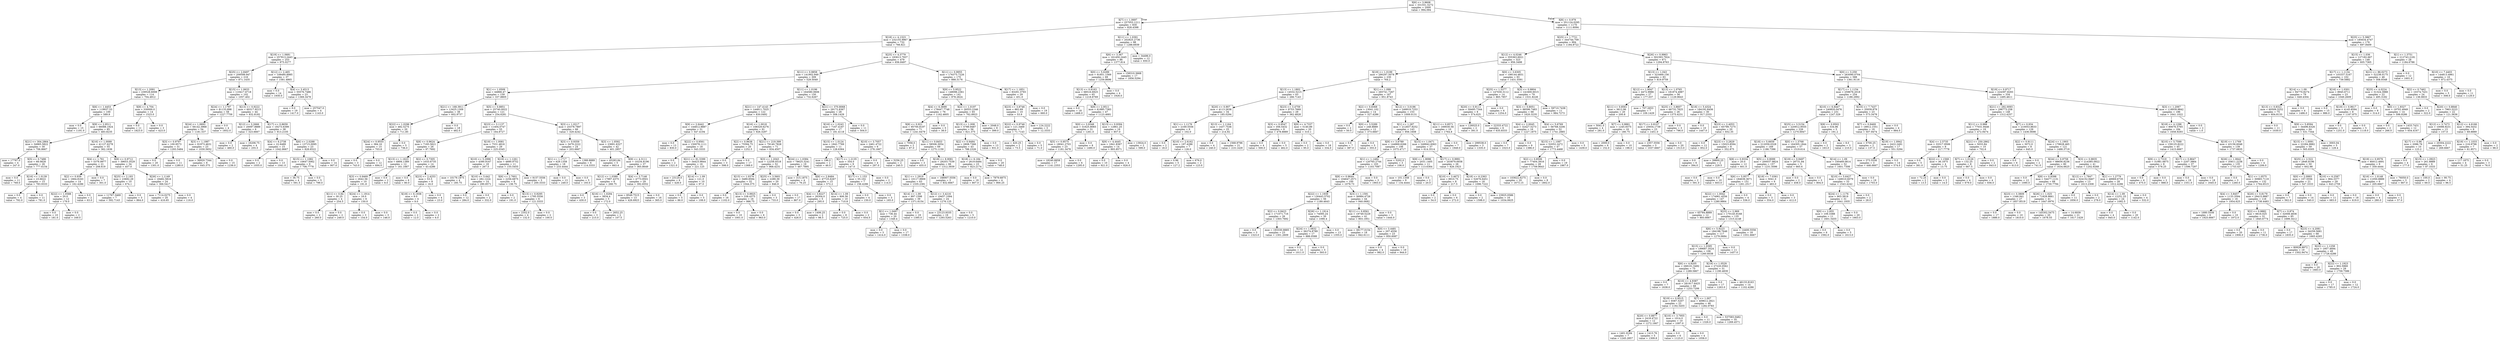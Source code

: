 digraph Tree {
node [shape=box] ;
0 [label="X[6] <= 3.9608\nmse = 331551.5272\nsamples = 2000\nvalue = 994.094"] ;
1 [label="X[7] <= 1.0697\nmse = 257053.1211\nsamples = 830\nvalue = 828.4398"] ;
0 -> 1 [labeldistance=2.5, labelangle=45, headlabel="True"] ;
2 [label="X[18] <= 4.1323\nmse = 232155.9967\nsamples = 732\nvalue = 766.821"] ;
1 -> 2 ;
3 [label="X[19] <= 1.0681\nmse = 257813.2443\nsamples = 253\nvalue = 975.0277"] ;
2 -> 3 ;
4 [label="X[25] <= 2.8497\nmse = 209599.947\nsamples = 216\nvalue = 871.1435"] ;
3 -> 4 ;
5 [label="X[13] <= 1.2091\nmse = 239528.6008\nsamples = 114\nvalue = 704.4912"] ;
4 -> 5 ;
6 [label="X[6] <= 1.4453\nmse = 119937.53\nsamples = 100\nvalue = 589.9"] ;
5 -> 6 ;
7 [label="mse = 0.0\nsamples = 15\nvalue = 1191.0"] ;
6 -> 7 ;
8 [label="X[9] <= 2.9511\nmse = 66088.1924\nsamples = 85\nvalue = 483.8235"] ;
6 -> 8 ;
9 [label="X[21] <= 304.2864\nmse = 34965.5822\nsamples = 30\nvalue = 706.8667"] ;
8 -> 9 ;
10 [label="mse = 17787.0\nsamples = 4\nvalue = 247.0"] ;
9 -> 10 ;
11 [label="X[5] <= 0.7486\nmse = 68.0828\nsamples = 26\nvalue = 777.6154"] ;
9 -> 11 ;
12 [label="mse = 0.0\nsamples = 11\nvalue = 769.0"] ;
11 -> 12 ;
13 [label="X[16] <= 1.0139\nmse = 23.6622\nsamples = 15\nvalue = 783.9333"] ;
11 -> 13 ;
14 [label="mse = 0.0\nsamples = 4\nvalue = 792.0"] ;
13 -> 14 ;
15 [label="mse = 0.0\nsamples = 11\nvalue = 781.0"] ;
13 -> 15 ;
16 [label="X[16] <= 1.0099\nmse = 41127.6278\nsamples = 55\nvalue = 362.1636"] ;
8 -> 16 ;
17 [label="X[4] <= 1.761\nmse = 5376.9977\nsamples = 21\nvalue = 208.619"] ;
16 -> 17 ;
18 [label="X[2] <= 0.939\nmse = 1664.8163\nsamples = 14\nvalue = 162.4286"] ;
17 -> 18 ;
19 [label="X[22] <= 1.0588\nmse = 20.0\nsamples = 12\nvalue = 179.0"] ;
18 -> 19 ;
20 [label="mse = 0.0\nsamples = 10\nvalue = 181.0"] ;
19 -> 20 ;
21 [label="mse = 0.0\nsamples = 2\nvalue = 169.0"] ;
19 -> 21 ;
22 [label="mse = 0.0\nsamples = 2\nvalue = 63.0"] ;
18 -> 22 ;
23 [label="mse = 0.0\nsamples = 7\nvalue = 301.0"] ;
17 -> 23 ;
24 [label="X[8] <= 0.9712\nmse = 39653.3529\nsamples = 34\nvalue = 457.0"] ;
16 -> 24 ;
25 [label="X[25] <= 2.193\nmse = 23692.29\nsamples = 10\nvalue = 674.1"] ;
24 -> 25 ;
26 [label="mse = 11767.3469\nsamples = 7\nvalue = 592.7143"] ;
25 -> 26 ;
27 [label="mse = 0.0\nsamples = 3\nvalue = 864.0"] ;
25 -> 27 ;
28 [label="X[26] <= 1.1149\nmse = 18482.5816\nsamples = 24\nvalue = 366.5417"] ;
24 -> 28 ;
29 [label="mse = 7114.0275\nsamples = 20\nvalue = 416.65"] ;
28 -> 29 ;
30 [label="mse = 0.0\nsamples = 4\nvalue = 116.0"] ;
28 -> 30 ;
31 [label="X[9] <= 4.704\nmse = 330000.0\nsamples = 14\nvalue = 1523.0"] ;
5 -> 31 ;
32 [label="mse = 0.0\nsamples = 11\nvalue = 1823.0"] ;
31 -> 32 ;
33 [label="mse = 0.0\nsamples = 3\nvalue = 423.0"] ;
31 -> 33 ;
34 [label="X[15] <= 1.0633\nmse = 110417.6718\nsamples = 102\nvalue = 1057.402"] ;
4 -> 34 ;
35 [label="X[24] <= 1.1797\nmse = 81133.898\nsamples = 58\nvalue = 1227.7759"] ;
34 -> 35 ;
36 [label="X[24] <= 1.0693\nmse = 56142.3968\nsamples = 54\nvalue = 1181.537"] ;
35 -> 36 ;
37 [label="X[3] <= 0.9797\nmse = 100.9573\nsamples = 31\nvalue = 1293.5484"] ;
36 -> 37 ;
38 [label="mse = 0.0\nsamples = 20\nvalue = 1301.0"] ;
37 -> 38 ;
39 [label="mse = 0.0\nsamples = 11\nvalue = 1280.0"] ;
37 -> 39 ;
40 [label="X[3] <= 1.1987\nmse = 91973.4631\nsamples = 23\nvalue = 1030.5652"] ;
36 -> 40 ;
41 [label="mse = 36920.7344\nsamples = 8\nvalue = 645.375"] ;
40 -> 41 ;
42 [label="mse = 0.0\nsamples = 15\nvalue = 1236.0"] ;
40 -> 42 ;
43 [label="mse = 0.0\nsamples = 4\nvalue = 1852.0"] ;
35 -> 43 ;
44 [label="X[13] <= 0.9222\nmse = 60317.9215\nsamples = 44\nvalue = 832.8182"] ;
34 -> 44 ;
45 [label="X[12] <= 3.2666\nmse = 20097.8889\nsamples = 6\nvalue = 323.6667"] ;
44 -> 45 ;
46 [label="mse = 0.0\nsamples = 2\nvalue = 460.0"] ;
45 -> 46 ;
47 [label="mse = 16206.75\nsamples = 4\nvalue = 255.5"] ;
45 -> 47 ;
48 [label="X[17] <= 0.8659\nmse = 19273.6399\nsamples = 38\nvalue = 913.2105"] ;
44 -> 48 ;
49 [label="X[4] <= 6.2738\nmse = 22.6489\nsamples = 15\nvalue = 1042.8667"] ;
48 -> 49 ;
50 [label="mse = 0.0\nsamples = 2\nvalue = 1055.0"] ;
49 -> 50 ;
51 [label="mse = 0.0\nsamples = 13\nvalue = 1041.0"] ;
49 -> 51 ;
52 [label="X[6] <= 2.0288\nmse = 13715.0095\nsamples = 23\nvalue = 828.6522"] ;
48 -> 52 ;
53 [label="X[15] <= 1.1082\nmse = 10647.5062\nsamples = 9\nvalue = 706.7778"] ;
52 -> 53 ;
54 [label="mse = 36.75\nsamples = 4\nvalue = 591.5"] ;
53 -> 54 ;
55 [label="mse = 0.0\nsamples = 5\nvalue = 799.0"] ;
53 -> 55 ;
56 [label="mse = 0.0\nsamples = 14\nvalue = 907.0"] ;
52 -> 56 ;
57 [label="X[12] <= 2.465\nmse = 108480.8985\nsamples = 37\nvalue = 1581.4865"] ;
3 -> 57 ;
58 [label="mse = 0.0\nsamples = 14\nvalue = 1930.0"] ;
57 -> 58 ;
59 [label="X[4] <= 3.4513\nmse = 55576.7486\nsamples = 23\nvalue = 1369.3478"] ;
57 -> 59 ;
60 [label="mse = 0.0\nsamples = 19\nvalue = 1417.0"] ;
59 -> 60 ;
61 [label="mse = 257547.0\nsamples = 4\nvalue = 1143.0"] ;
59 -> 61 ;
62 [label="X[25] <= 4.3779\nmse = 183613.7937\nsamples = 479\nvalue = 656.8497"] ;
2 -> 62 ;
63 [label="X[11] <= 0.9858\nmse = 141902.949\nsamples = 309\nvalue = 529.5049"] ;
62 -> 63 ;
64 [label="X[1] <= 1.0509\nmse = 44866.47\nsamples = 159\nvalue = 337.8805"] ;
63 -> 64 ;
65 [label="X[21] <= 168.3911\nmse = 13425.1309\nsamples = 38\nvalue = 602.9737"] ;
64 -> 65 ;
66 [label="X[22] <= 1.0296\nmse = 482.5275\nsamples = 20\nvalue = 711.85"] ;
65 -> 66 ;
67 [label="X[24] <= 0.9555\nmse = 384.16\nsamples = 15\nvalue = 703.8"] ;
66 -> 67 ;
68 [label="mse = 0.0\nsamples = 3\nvalue = 743.0"] ;
67 -> 68 ;
69 [label="mse = 0.0\nsamples = 12\nvalue = 694.0"] ;
67 -> 69 ;
70 [label="mse = 0.0\nsamples = 5\nvalue = 736.0"] ;
66 -> 70 ;
71 [label="mse = 0.0\nsamples = 18\nvalue = 482.0"] ;
65 -> 71 ;
72 [label="X[5] <= 0.8851\nmse = 25740.0022\nsamples = 121\nvalue = 254.6281"] ;
64 -> 72 ;
73 [label="X[23] <= 3.1137\nmse = 11404.0747\nsamples = 55\nvalue = 164.8727"] ;
72 -> 73 ;
74 [label="X[8] <= 0.9624\nmse = 7183.5621\nsamples = 26\nvalue = 97.7692"] ;
73 -> 74 ;
75 [label="X[13] <= 1.1623\nmse = 6894.1389\nsamples = 12\nvalue = 161.1667"] ;
74 -> 75 ;
76 [label="X[3] <= 0.9469\nmse = 2642.56\nsamples = 10\nvalue = 191.8"] ;
75 -> 76 ;
77 [label="X[11] <= 0.84\nmse = 30.25\nsamples = 4\nvalue = 254.5"] ;
76 -> 77 ;
78 [label="mse = 0.0\nsamples = 2\nvalue = 260.0"] ;
77 -> 78 ;
79 [label="mse = 0.0\nsamples = 2\nvalue = 249.0"] ;
77 -> 79 ;
80 [label="X[24] <= 1.1914\nmse = 16.0\nsamples = 6\nvalue = 150.0"] ;
76 -> 80 ;
81 [label="mse = 0.0\nsamples = 3\nvalue = 154.0"] ;
80 -> 81 ;
82 [label="mse = 0.0\nsamples = 3\nvalue = 146.0"] ;
80 -> 82 ;
83 [label="mse = 0.0\nsamples = 2\nvalue = 8.0"] ;
75 -> 83 ;
84 [label="X[2] <= 0.7305\nmse = 1033.6735\nsamples = 14\nvalue = 43.4286"] ;
74 -> 84 ;
85 [label="mse = 0.0\nsamples = 6\nvalue = 80.0"] ;
84 -> 85 ;
86 [label="X[23] <= 2.4253\nmse = 53.5\nsamples = 8\nvalue = 16.0"] ;
84 -> 86 ;
87 [label="X[18] <= 6.1938\nmse = 9.0\nsamples = 4\nvalue = 9.0"] ;
86 -> 87 ;
88 [label="mse = 0.0\nsamples = 2\nvalue = 12.0"] ;
87 -> 88 ;
89 [label="mse = 0.0\nsamples = 2\nvalue = 6.0"] ;
87 -> 89 ;
90 [label="mse = 0.0\nsamples = 4\nvalue = 23.0"] ;
86 -> 90 ;
91 [label="X[19] <= 1.0081\nmse = 7531.4816\nsamples = 29\nvalue = 225.0345"] ;
73 -> 91 ;
92 [label="X[10] <= 5.2996\nmse = 4390.9167\nsamples = 18\nvalue = 267.5"] ;
91 -> 92 ;
93 [label="mse = 10179.1875\nsamples = 4\nvalue = 185.75"] ;
92 -> 93 ;
94 [label="X[10] <= 5.642\nmse = 282.1224\nsamples = 14\nvalue = 290.8571"] ;
92 -> 94 ;
95 [label="mse = 0.0\nsamples = 12\nvalue = 284.0"] ;
94 -> 95 ;
96 [label="mse = 0.0\nsamples = 2\nvalue = 332.0"] ;
94 -> 96 ;
97 [label="X[19] <= 1.1261\nmse = 4890.9752\nsamples = 11\nvalue = 155.5455"] ;
91 -> 97 ;
98 [label="X[6] <= 2.7601\nmse = 2256.6875\nsamples = 8\nvalue = 138.75"] ;
97 -> 98 ;
99 [label="mse = 0.0\nsamples = 2\nvalue = 191.0"] ;
98 -> 99 ;
100 [label="X[13] <= 0.9295\nmse = 1795.5556\nsamples = 6\nvalue = 121.3333"] ;
98 -> 100 ;
101 [label="mse = 2352.0\nsamples = 4\nvalue = 132.0"] ;
100 -> 101 ;
102 [label="mse = 0.0\nsamples = 2\nvalue = 100.0"] ;
100 -> 102 ;
103 [label="mse = 9157.5556\nsamples = 3\nvalue = 200.3333"] ;
97 -> 103 ;
104 [label="X[3] <= 1.0217\nmse = 25378.7897\nsamples = 66\nvalue = 329.4242"] ;
72 -> 104 ;
105 [label="X[3] <= 0.9359\nmse = 3479.2222\nsamples = 24\nvalue = 203.6667"] ;
104 -> 105 ;
106 [label="X[1] <= 1.1717\nmse = 629.1358\nsamples = 18\nvalue = 233.4444"] ;
105 -> 106 ;
107 [label="mse = 0.0\nsamples = 13\nvalue = 249.0"] ;
106 -> 107 ;
108 [label="mse = 0.0\nsamples = 5\nvalue = 193.0"] ;
106 -> 108 ;
109 [label="mse = 1388.8889\nsamples = 6\nvalue = 114.3333"] ;
105 -> 109 ;
110 [label="X[3] <= 1.0592\nmse = 23691.6327\nsamples = 42\nvalue = 401.2857"] ;
104 -> 110 ;
111 [label="mse = 45283.84\nsamples = 5\nvalue = 663.4"] ;
110 -> 111 ;
112 [label="X[9] <= 4.3111\nmse = 10234.8196\nsamples = 37\nvalue = 365.8649"] ;
110 -> 112 ;
113 [label="X[12] <= 1.0389\nmse = 17997.4375\nsamples = 8\nvalue = 268.75"] ;
112 -> 113 ;
114 [label="mse = 0.0\nsamples = 3\nvalue = 430.0"] ;
113 -> 114 ;
115 [label="X[16] <= 1.0294\nmse = 3834.4\nsamples = 5\nvalue = 172.0"] ;
113 -> 115 ;
116 [label="mse = 0.0\nsamples = 3\nvalue = 215.0"] ;
115 -> 116 ;
117 [label="mse = 2652.25\nsamples = 2\nvalue = 107.5"] ;
115 -> 117 ;
118 [label="X[4] <= 3.7146\nmse = 4773.9501\nsamples = 29\nvalue = 392.6552"] ;
112 -> 118 ;
119 [label="mse = 8549.7515\nsamples = 13\nvalue = 426.6923"] ;
118 -> 119 ;
120 [label="mse = 0.0\nsamples = 16\nvalue = 365.0"] ;
118 -> 120 ;
121 [label="X[11] <= 1.0196\nmse = 164580.0606\nsamples = 150\nvalue = 732.6267"] ;
63 -> 121 ;
122 [label="X[21] <= 147.4143\nmse = 144811.7025\nsamples = 122\nvalue = 830.0492"] ;
121 -> 122 ;
123 [label="X[9] <= 2.6442\nmse = 144812.8887\nsamples = 31\nvalue = 547.4194"] ;
122 -> 123 ;
124 [label="mse = 0.0\nsamples = 13\nvalue = 830.0"] ;
123 -> 124 ;
125 [label="X[22] <= 0.9561\nmse = 150078.1111\nsamples = 18\nvalue = 343.3333"] ;
123 -> 125 ;
126 [label="mse = 0.0\nsamples = 2\nvalue = 1321.0"] ;
125 -> 126 ;
127 [label="X[21] <= 91.5399\nmse = 34423.9844\nsamples = 16\nvalue = 221.125"] ;
125 -> 127 ;
128 [label="mse = 23120.0\nsamples = 6\nvalue = 428.0"] ;
127 -> 128 ;
129 [label="X[14] <= 1.09\nmse = 121.0\nsamples = 10\nvalue = 97.0"] ;
127 -> 129 ;
130 [label="mse = 0.0\nsamples = 5\nvalue = 86.0"] ;
129 -> 130 ;
131 [label="mse = 0.0\nsamples = 5\nvalue = 108.0"] ;
129 -> 131 ;
132 [label="X[16] <= 1.0018\nmse = 108329.6276\nsamples = 91\nvalue = 926.3297"] ;
122 -> 132 ;
133 [label="X[2] <= 0.9638\nmse = 75594.75\nsamples = 20\nvalue = 1252.5"] ;
132 -> 133 ;
134 [label="mse = 0.0\nsamples = 3\nvalue = 598.0"] ;
133 -> 134 ;
135 [label="mse = 0.0\nsamples = 17\nvalue = 1368.0"] ;
133 -> 135 ;
136 [label="X[21] <= 219.399\nmse = 79140.7828\nsamples = 71\nvalue = 834.4507"] ;
132 -> 136 ;
137 [label="X[3] <= 1.2043\nmse = 12258.0518\nsamples = 52\nvalue = 968.4231"] ;
136 -> 137 ;
138 [label="X[15] <= 1.0376\nmse = 3489.8594\nsamples = 32\nvalue = 1044.375"] ;
137 -> 138 ;
139 [label="mse = 0.0\nsamples = 16\nvalue = 1102.0"] ;
138 -> 139 ;
140 [label="X[13] <= 0.9925\nmse = 338.4375\nsamples = 16\nvalue = 986.75"] ;
138 -> 140 ;
141 [label="mse = 0.0\nsamples = 10\nvalue = 1001.0"] ;
140 -> 141 ;
142 [label="mse = 0.0\nsamples = 6\nvalue = 963.0"] ;
140 -> 142 ;
143 [label="X[25] <= 3.5601\nmse = 2289.39\nsamples = 20\nvalue = 846.9"] ;
137 -> 143 ;
144 [label="mse = 0.0\nsamples = 3\nvalue = 733.0"] ;
143 -> 144 ;
145 [label="mse = 0.0\nsamples = 17\nvalue = 867.0"] ;
143 -> 145 ;
146 [label="X[24] <= 1.0384\nmse = 78625.3241\nsamples = 19\nvalue = 467.7895"] ;
136 -> 146 ;
147 [label="mse = 315.1875\nsamples = 4\nvalue = 76.25"] ;
146 -> 147 ;
148 [label="X[6] <= 2.8484\nmse = 47725.6267\nsamples = 15\nvalue = 572.2"] ;
146 -> 148 ;
149 [label="X[4] <= 3.8227\nmse = 26304.0\nsamples = 5\nvalue = 295.0"] ;
148 -> 149 ;
150 [label="mse = 0.0\nsamples = 3\nvalue = 426.0"] ;
149 -> 150 ;
151 [label="mse = 1406.25\nsamples = 2\nvalue = 98.5"] ;
149 -> 151 ;
152 [label="X[14] <= 1.09\nmse = 806.56\nsamples = 10\nvalue = 710.8"] ;
148 -> 152 ;
153 [label="mse = 0.0\nsamples = 8\nvalue = 725.0"] ;
152 -> 153 ;
154 [label="mse = 0.0\nsamples = 2\nvalue = 654.0"] ;
152 -> 154 ;
155 [label="X[21] <= 370.8068\nmse = 29172.8367\nsamples = 28\nvalue = 308.1429"] ;
121 -> 155 ;
156 [label="X[16] <= 1.0243\nmse = 7167.4187\nsamples = 17\nvalue = 181.4118"] ;
155 -> 156 ;
157 [label="X[15] <= 1.0124\nmse = 1842.7769\nsamples = 11\nvalue = 128.6364"] ;
156 -> 157 ;
158 [label="mse = 196.0\nsamples = 2\nvalue = 46.0"] ;
157 -> 158 ;
159 [label="X[17] <= 1.2135\nmse = 354.0\nsamples = 9\nvalue = 147.0"] ;
157 -> 159 ;
160 [label="X[17] <= 1.153\nmse = 55.102\nsamples = 7\nvalue = 156.4286"] ;
159 -> 160 ;
161 [label="mse = 0.0\nsamples = 4\nvalue = 150.0"] ;
160 -> 161 ;
162 [label="mse = 0.0\nsamples = 3\nvalue = 165.0"] ;
160 -> 162 ;
163 [label="mse = 0.0\nsamples = 2\nvalue = 114.0"] ;
159 -> 163 ;
164 [label="X[10] <= 3.7057\nmse = 2461.4722\nsamples = 6\nvalue = 278.1667"] ;
156 -> 164 ;
165 [label="mse = 0.0\nsamples = 4\nvalue = 297.0"] ;
164 -> 165 ;
166 [label="mse = 5256.25\nsamples = 2\nvalue = 240.5"] ;
164 -> 166 ;
167 [label="mse = 0.0\nsamples = 11\nvalue = 504.0"] ;
155 -> 167 ;
168 [label="X[11] <= 0.9955\nmse = 176375.7226\nsamples = 170\nvalue = 888.3176"] ;
62 -> 168 ;
169 [label="X[9] <= 5.9522\nmse = 148096.2361\nsamples = 141\nvalue = 978.2624"] ;
168 -> 169 ;
170 [label="X[4] <= 6.3699\nmse = 178447.7748\nsamples = 76\nvalue = 1162.4605"] ;
169 -> 170 ;
171 [label="X[8] <= 0.921\nmse = 95700.8197\nsamples = 71\nvalue = 1241.6479"] ;
170 -> 171 ;
172 [label="mse = 7056.0\nsamples = 2\nvalue = 87.0"] ;
171 -> 172 ;
173 [label="X[11] <= 0.8453\nmse = 58506.3054\nsamples = 69\nvalue = 1275.1159"] ;
171 -> 173 ;
174 [label="mse = 0.0\nsamples = 3\nvalue = 455.0"] ;
173 -> 174 ;
175 [label="X[18] <= 8.9081\nmse = 29203.7539\nsamples = 66\nvalue = 1312.3939"] ;
173 -> 175 ;
176 [label="X[1] <= 1.2919\nmse = 10117.9909\nsamples = 63\nvalue = 1335.2381"] ;
175 -> 176 ;
177 [label="X[14] <= 1.09\nmse = 897.1598\nsamples = 39\nvalue = 1371.6154"] ;
176 -> 177 ;
178 [label="X[1] <= 1.0497\nmse = 736.44\nsamples = 20\nvalue = 1349.4"] ;
177 -> 178 ;
179 [label="mse = 0.0\nsamples = 3\nvalue = 1414.0"] ;
178 -> 179 ;
180 [label="mse = 0.0\nsamples = 17\nvalue = 1338.0"] ;
178 -> 180 ;
181 [label="mse = 0.0\nsamples = 19\nvalue = 1395.0"] ;
177 -> 181 ;
182 [label="X[12] <= 3.4216\nmse = 19457.1094\nsamples = 24\nvalue = 1276.125"] ;
176 -> 182 ;
183 [label="mse = 23123.9335\nsamples = 19\nvalue = 1293.5263"] ;
182 -> 183 ;
184 [label="mse = 0.0\nsamples = 5\nvalue = 1210.0"] ;
182 -> 184 ;
185 [label="mse = 188907.5556\nsamples = 3\nvalue = 832.6667"] ;
175 -> 185 ;
186 [label="mse = 0.0\nsamples = 5\nvalue = 38.0"] ;
170 -> 186 ;
187 [label="X[2] <= 1.0197\nmse = 26553.2346\nsamples = 65\nvalue = 762.8923"] ;
169 -> 187 ;
188 [label="X[13] <= 1.008\nmse = 5789.9487\nsamples = 56\nvalue = 821.375"] ;
187 -> 188 ;
189 [label="X[2] <= 0.9484\nmse = 2808.7366\nsamples = 43\nvalue = 788.2326"] ;
188 -> 189 ;
190 [label="X[18] <= 6.184\nmse = 2619.6484\nsamples = 23\nvalue = 823.2174"] ;
189 -> 190 ;
191 [label="mse = 0.0\nsamples = 19\nvalue = 807.0"] ;
190 -> 191 ;
192 [label="mse = 7879.6875\nsamples = 4\nvalue = 900.25"] ;
190 -> 192 ;
193 [label="mse = 0.0\nsamples = 20\nvalue = 748.0"] ;
189 -> 193 ;
194 [label="mse = 0.0\nsamples = 13\nvalue = 931.0"] ;
188 -> 194 ;
195 [label="mse = 2048.0\nsamples = 9\nvalue = 399.0"] ;
187 -> 195 ;
196 [label="X[17] <= 1.1851\nmse = 83291.3793\nsamples = 29\nvalue = 451.0"] ;
168 -> 196 ;
197 [label="X[23] <= 3.8746\nmse = 862.69\nsamples = 10\nvalue = 53.9"] ;
196 -> 197 ;
198 [label="X[22] <= 0.9746\nmse = 121.3469\nsamples = 7\nvalue = 71.7143"] ;
197 -> 198 ;
199 [label="mse = 420.25\nsamples = 2\nvalue = 73.5"] ;
198 -> 199 ;
200 [label="mse = 0.0\nsamples = 5\nvalue = 71.0"] ;
198 -> 200 ;
201 [label="mse = 124.2222\nsamples = 3\nvalue = 12.3333"] ;
197 -> 201 ;
202 [label="mse = 0.0\nsamples = 19\nvalue = 660.0"] ;
196 -> 202 ;
203 [label="X[11] <= 1.0391\nmse = 202825.2736\nsamples = 98\nvalue = 1288.6939"] ;
1 -> 203 ;
204 [label="X[6] <= 3.367\nmse = 161450.2445\nsamples = 86\nvalue = 1377.814"] ;
203 -> 204 ;
205 [label="X[0] <= 5.6289\nmse = 91851.1569\nsamples = 69\nvalue = 1259.8696"] ;
204 -> 205 ;
206 [label="X[13] <= 0.8163\nmse = 68516.6925\nsamples = 65\nvalue = 1218.8769"] ;
205 -> 206 ;
207 [label="mse = 0.0\nsamples = 18\nvalue = 1468.0"] ;
206 -> 207 ;
208 [label="X[9] <= 2.9511\nmse = 61885.7383\nsamples = 47\nvalue = 1123.4681"] ;
206 -> 208 ;
209 [label="X[0] <= 3.9348\nmse = 31625.8065\nsamples = 31\nvalue = 1261.0"] ;
208 -> 209 ;
210 [label="X[5] <= 0.9575\nmse = 18041.2703\nsamples = 23\nvalue = 1181.3478"] ;
209 -> 210 ;
211 [label="mse = 18240.8858\nsamples = 17\nvalue = 1141.2353"] ;
210 -> 211 ;
212 [label="mse = 0.0\nsamples = 6\nvalue = 1295.0"] ;
210 -> 212 ;
213 [label="mse = 0.0\nsamples = 8\nvalue = 1490.0"] ;
209 -> 213 ;
214 [label="X[13] <= 0.9394\nmse = 12861.25\nsamples = 16\nvalue = 857.0"] ;
208 -> 214 ;
215 [label="X[9] <= 4.4445\nmse = 1841.8367\nsamples = 14\nvalue = 893.8571"] ;
214 -> 215 ;
216 [label="mse = 0.0\nsamples = 10\nvalue = 921.0"] ;
215 -> 216 ;
217 [label="mse = 0.0\nsamples = 4\nvalue = 826.0"] ;
215 -> 217 ;
218 [label="mse = 13924.0\nsamples = 2\nvalue = 599.0"] ;
214 -> 218 ;
219 [label="mse = 0.0\nsamples = 4\nvalue = 1926.0"] ;
205 -> 219 ;
220 [label="mse = 158310.3668\nsamples = 17\nvalue = 1856.5294"] ;
204 -> 220 ;
221 [label="mse = 34496.0\nsamples = 12\nvalue = 650.0"] ;
203 -> 221 ;
222 [label="X[8] <= 0.979\nmse = 351124.0295\nsamples = 1170\nvalue = 1111.6094"] ;
0 -> 222 [labeldistance=2.5, labelangle=-45, headlabel="False"] ;
223 [label="X[25] <= 1.7721\nmse = 344744.709\nsamples = 994\nvalue = 1184.8722"] ;
222 -> 223 ;
224 [label="X[12] <= 4.0246\nmse = 355363.6021\nsamples = 323\nvalue = 956.3498"] ;
223 -> 224 ;
225 [label="X[19] <= 1.0199\nmse = 290297.5078\nsamples = 230\nvalue = 764.2"] ;
224 -> 225 ;
226 [label="X[13] <= 1.1802\nmse = 14532.5215\nsamples = 63\nvalue = 266.7143"] ;
225 -> 226 ;
227 [label="X[20] <= 0.907\nmse = 4113.2638\nsamples = 34\nvalue = 185.0294"] ;
226 -> 227 ;
228 [label="X[1] <= 1.1176\nmse = 2169.5556\nsamples = 9\nvalue = 102.0"] ;
227 -> 228 ;
229 [label="mse = 0.0\nsamples = 2\nvalue = 18.0"] ;
228 -> 229 ;
230 [label="X[10] <= 2.6162\nmse = 197.4286\nsamples = 7\nvalue = 126.0"] ;
228 -> 230 ;
231 [label="mse = 0.96\nsamples = 5\nvalue = 127.2"] ;
230 -> 231 ;
232 [label="mse = 676.0\nsamples = 2\nvalue = 123.0"] ;
230 -> 232 ;
233 [label="X[13] <= 1.1164\nmse = 1437.7536\nsamples = 25\nvalue = 214.92"] ;
227 -> 233 ;
234 [label="mse = 0.0\nsamples = 4\nvalue = 240.0"] ;
233 -> 234 ;
235 [label="mse = 1568.9796\nsamples = 21\nvalue = 210.1429"] ;
233 -> 235 ;
236 [label="X[23] <= 3.4759\nmse = 9753.7669\nsamples = 29\nvalue = 362.4828"] ;
226 -> 236 ;
237 [label="X[3] <= 0.9547\nmse = 356.5432\nsamples = 9\nvalue = 478.8889"] ;
236 -> 237 ;
238 [label="mse = 0.0\nsamples = 4\nvalue = 500.0"] ;
237 -> 238 ;
239 [label="mse = 0.0\nsamples = 5\nvalue = 462.0"] ;
237 -> 239 ;
240 [label="X[9] <= 4.7337\nmse = 5140.89\nsamples = 20\nvalue = 310.1"] ;
236 -> 240 ;
241 [label="mse = 0.0\nsamples = 2\nvalue = 95.0"] ;
240 -> 241 ;
242 [label="mse = 0.0\nsamples = 18\nvalue = 334.0"] ;
240 -> 242 ;
243 [label="X[1] <= 1.099\nmse = 265741.7267\nsamples = 167\nvalue = 951.8743"] ;
225 -> 243 ;
244 [label="X[2] <= 0.8368\nmse = 13041.102\nsamples = 14\nvalue = 327.4286"] ;
243 -> 244 ;
245 [label="mse = 0.0\nsamples = 2\nvalue = 50.0"] ;
244 -> 245 ;
246 [label="X[0] <= 3.5289\nmse = 248.8889\nsamples = 12\nvalue = 373.6667"] ;
244 -> 246 ;
247 [label="mse = 0.0\nsamples = 7\nvalue = 387.0"] ;
246 -> 247 ;
248 [label="mse = 0.0\nsamples = 5\nvalue = 355.0"] ;
246 -> 248 ;
249 [label="X[12] <= 3.0196\nmse = 249919.7253\nsamples = 153\nvalue = 1009.0131"] ;
243 -> 249 ;
250 [label="X[1] <= 1.287\nmse = 212837.9252\nsamples = 143\nvalue = 956.1608"] ;
249 -> 250 ;
251 [label="X[9] <= 3.8789\nmse = 144869.6266\nsamples = 106\nvalue = 1075.4717"] ;
250 -> 251 ;
252 [label="X[1] <= 1.1484\nmse = 120765.2744\nsamples = 103\nvalue = 1103.7087"] ;
251 -> 252 ;
253 [label="X[8] <= 0.9644\nmse = 104647.2571\nsamples = 100\nvalue = 1079.73"] ;
252 -> 253 ;
254 [label="X[22] <= 1.1939\nmse = 130443.5702\nsamples = 56\nvalue = 1189.4643"] ;
253 -> 254 ;
255 [label="X[2] <= 0.9423\nmse = 171071.716\nsamples = 26\nvalue = 1303.7692"] ;
254 -> 255 ;
256 [label="mse = 0.0\nsamples = 3\nvalue = 1323.0"] ;
255 -> 256 ;
257 [label="mse = 193330.8885\nsamples = 23\nvalue = 1301.2609"] ;
255 -> 257 ;
258 [label="X[26] <= 1.1914\nmse = 74095.24\nsamples = 30\nvalue = 1090.4"] ;
254 -> 258 ;
259 [label="X[24] <= 1.0832\nmse = 36274.8789\nsamples = 17\nvalue = 888.0588"] ;
258 -> 259 ;
260 [label="mse = 0.0\nsamples = 12\nvalue = 1011.0"] ;
259 -> 260 ;
261 [label="mse = 0.0\nsamples = 5\nvalue = 593.0"] ;
259 -> 261 ;
262 [label="mse = 0.0\nsamples = 13\nvalue = 1355.0"] ;
258 -> 262 ;
263 [label="X[3] <= 1.1591\nmse = 36984.4726\nsamples = 44\nvalue = 940.0682"] ;
253 -> 263 ;
264 [label="X[11] <= 0.8561\nmse = 19749.5229\nsamples = 41\nvalue = 903.1951"] ;
263 -> 264 ;
265 [label="mse = 38177.0154\nsamples = 18\nvalue = 842.6111"] ;
264 -> 265 ;
266 [label="X[0] <= 3.4481\nmse = 207.4556\nsamples = 23\nvalue = 950.6087"] ;
264 -> 266 ;
267 [label="mse = 0.0\nsamples = 4\nvalue = 982.0"] ;
266 -> 267 ;
268 [label="mse = 0.0\nsamples = 19\nvalue = 944.0"] ;
266 -> 268 ;
269 [label="mse = 0.0\nsamples = 3\nvalue = 1444.0"] ;
263 -> 269 ;
270 [label="mse = 0.0\nsamples = 3\nvalue = 1903.0"] ;
252 -> 270 ;
271 [label="mse = 5202.0\nsamples = 3\nvalue = 106.0"] ;
251 -> 271 ;
272 [label="X[15] <= 1.0471\nmse = 249942.6063\nsamples = 37\nvalue = 614.3514"] ;
250 -> 272 ;
273 [label="X[9] <= 1.9096\nmse = 2031.1405\nsamples = 11\nvalue = 113.6364"] ;
272 -> 273 ;
274 [label="mse = 101.1358\nsamples = 9\nvalue = 134.4444"] ;
273 -> 274 ;
275 [label="mse = 0.0\nsamples = 2\nvalue = 20.0"] ;
273 -> 275 ;
276 [label="X[17] <= 0.9991\nmse = 203879.6938\nsamples = 26\nvalue = 826.1923"] ;
272 -> 276 ;
277 [label="X[10] <= 3.4672\nmse = 8910.75\nsamples = 8\nvalue = 217.5"] ;
276 -> 277 ;
278 [label="mse = 0.0\nsamples = 2\nvalue = 54.0"] ;
277 -> 278 ;
279 [label="mse = 0.0\nsamples = 6\nvalue = 272.0"] ;
277 -> 279 ;
280 [label="X[18] <= 6.2363\nmse = 52676.6451\nsamples = 18\nvalue = 1096.7222"] ;
276 -> 280 ;
281 [label="mse = 0.0\nsamples = 2\nvalue = 1598.0"] ;
280 -> 281 ;
282 [label="mse = 23925.0586\nsamples = 16\nvalue = 1034.0625"] ;
280 -> 282 ;
283 [label="X[11] <= 0.8571\nmse = 169030.56\nsamples = 10\nvalue = 1764.8"] ;
249 -> 283 ;
284 [label="mse = 0.0\nsamples = 7\nvalue = 1949.0"] ;
283 -> 284 ;
285 [label="mse = 299538.0\nsamples = 3\nvalue = 1335.0"] ;
283 -> 285 ;
286 [label="X[0] <= 3.6305\nmse = 199144.4831\nsamples = 93\nvalue = 1431.5591"] ;
224 -> 286 ;
287 [label="X[25] <= 1.5377\nmse = 147030.3112\nsamples = 14\nvalue = 865.7857"] ;
286 -> 287 ;
288 [label="X[20] <= 0.9111\nmse = 59495.7344\nsamples = 8\nvalue = 574.625"] ;
287 -> 288 ;
289 [label="mse = 126025.0\nsamples = 2\nvalue = 391.0"] ;
288 -> 289 ;
290 [label="mse = 22333.4722\nsamples = 6\nvalue = 635.8333"] ;
288 -> 290 ;
291 [label="mse = 0.0\nsamples = 6\nvalue = 1254.0"] ;
287 -> 291 ;
292 [label="X[3] <= 0.9804\nmse = 141600.6015\nsamples = 79\nvalue = 1531.8228"] ;
286 -> 292 ;
293 [label="X[3] <= 0.8051\nmse = 98596.7483\nsamples = 68\nvalue = 1620.3235"] ;
292 -> 293 ;
294 [label="X[4] <= 2.0045\nmse = 32427.5273\nsamples = 16\nvalue = 1227.1875"] ;
293 -> 294 ;
295 [label="mse = 0.0\nsamples = 7\nvalue = 1023.0"] ;
294 -> 295 ;
296 [label="mse = 0.0\nsamples = 9\nvalue = 1386.0"] ;
294 -> 296 ;
297 [label="X[4] <= 5.6769\nmse = 56768.3206\nsamples = 52\nvalue = 1741.2885"] ;
293 -> 297 ;
298 [label="X[15] <= 1.1087\nmse = 52052.2472\nsamples = 47\nvalue = 1773.4468"] ;
297 -> 298 ;
299 [label="X[2] <= 0.8506\nmse = 77404.3916\nsamples = 28\nvalue = 1709.9643"] ;
298 -> 299 ;
300 [label="mse = 103622.6275\nsamples = 20\nvalue = 1673.15"] ;
299 -> 300 ;
301 [label="mse = 0.0\nsamples = 8\nvalue = 1802.0"] ;
299 -> 301 ;
302 [label="mse = 0.0\nsamples = 19\nvalue = 1867.0"] ;
298 -> 302 ;
303 [label="mse = 0.0\nsamples = 5\nvalue = 1439.0"] ;
297 -> 303 ;
304 [label="mse = 59710.7438\nsamples = 11\nvalue = 984.7273"] ;
292 -> 304 ;
305 [label="X[26] <= 0.9963\nmse = 302393.7924\nsamples = 671\nvalue = 1294.8763"] ;
223 -> 305 ;
306 [label="X[13] <= 1.043\nmse = 323469.156\nsamples = 83\nvalue = 819.9759"] ;
305 -> 306 ;
307 [label="X[12] <= 1.9047\nmse = 4472.9986\nsamples = 27\nvalue = 177.037"] ;
306 -> 307 ;
308 [label="X[11] <= 0.8561\nmse = 3612.96\nsamples = 20\nvalue = 200.8"] ;
307 -> 308 ;
309 [label="mse = 5041.0\nsamples = 4\nvalue = 281.0"] ;
308 -> 309 ;
310 [label="X[7] <= 0.9881\nmse = 1245.9375\nsamples = 16\nvalue = 180.75"] ;
308 -> 310 ;
311 [label="mse = 2000.0\nsamples = 6\nvalue = 152.0"] ;
310 -> 311 ;
312 [label="mse = 0.0\nsamples = 10\nvalue = 198.0"] ;
310 -> 312 ;
313 [label="mse = 707.2653\nsamples = 7\nvalue = 109.1429"] ;
307 -> 313 ;
314 [label="X[13] <= 1.0765\nmse = 181874.4987\nsamples = 56\nvalue = 1129.9643"] ;
306 -> 314 ;
315 [label="X[25] <= 3.8607\nmse = 66732.7825\nsamples = 26\nvalue = 1375.4231"] ;
314 -> 315 ;
316 [label="X[17] <= 0.8107\nmse = 25934.1739\nsamples = 23\nvalue = 1451.0"] ;
315 -> 316 ;
317 [label="mse = 2357.5556\nsamples = 3\nvalue = 1037.6667"] ;
316 -> 317 ;
318 [label="mse = 0.0\nsamples = 20\nvalue = 1513.0"] ;
316 -> 318 ;
319 [label="mse = 0.0\nsamples = 3\nvalue = 796.0"] ;
315 -> 319 ;
320 [label="X[18] <= 5.4324\nmse = 184192.8456\nsamples = 30\nvalue = 917.2333"] ;
314 -> 320 ;
321 [label="mse = 0.0\nsamples = 10\nvalue = 1447.0"] ;
320 -> 321 ;
322 [label="X[23] <= 2.4053\nmse = 65799.7275\nsamples = 20\nvalue = 652.35"] ;
320 -> 322 ;
323 [label="mse = 0.0\nsamples = 12\nvalue = 852.0"] ;
322 -> 323 ;
324 [label="X[23] <= 3.2829\nmse = 15023.8594\nsamples = 8\nvalue = 352.875"] ;
322 -> 324 ;
325 [label="mse = 0.0\nsamples = 6\nvalue = 394.0"] ;
324 -> 325 ;
326 [label="mse = 39800.25\nsamples = 2\nvalue = 229.5"] ;
324 -> 326 ;
327 [label="X[0] <= 3.259\nmse = 263090.0704\nsamples = 588\nvalue = 1361.9116"] ;
305 -> 327 ;
328 [label="X[17] <= 1.1154\nmse = 259676.2018\nsamples = 254\nvalue = 1186.2992"] ;
327 -> 328 ;
329 [label="X[10] <= 6.8447\nmse = 240820.0476\nsamples = 231\nvalue = 1247.329"] ;
328 -> 329 ;
330 [label="X[25] <= 3.5154\nmse = 220912.9555\nsamples = 226\nvalue = 1270.6947"] ;
329 -> 330 ;
331 [label="X[18] <= 5.6659\nmse = 212059.0328\nsamples = 169\nvalue = 1186.7396"] ;
330 -> 331 ;
332 [label="X[8] <= 0.9334\nmse = 20.0\nsamples = 12\nvalue = 601.0"] ;
331 -> 332 ;
333 [label="mse = 0.0\nsamples = 2\nvalue = 591.0"] ;
332 -> 333 ;
334 [label="mse = 0.0\nsamples = 10\nvalue = 603.0"] ;
332 -> 334 ;
335 [label="X[5] <= 0.9099\nmse = 200037.9824\nsamples = 157\nvalue = 1231.5096"] ;
331 -> 335 ;
336 [label="X[6] <= 5.9577\nmse = 184639.3671\nsamples = 151\nvalue = 1261.2517"] ;
335 -> 336 ;
337 [label="X[22] <= 1.0042\nmse = 174961.4556\nsamples = 147\nvalue = 1280.9864"] ;
336 -> 337 ;
338 [label="mse = 65784.8889\nsamples = 12\nvalue = 893.6667"] ;
337 -> 338 ;
339 [label="X[25] <= 2.969\nmse = 170145.9168\nsamples = 135\nvalue = 1315.4148"] ;
337 -> 339 ;
340 [label="X[6] <= 5.9223\nmse = 184198.7646\nsamples = 117\nvalue = 1279.0684"] ;
339 -> 340 ;
341 [label="X[15] <= 1.0395\nmse = 199687.3524\nsamples = 106\nvalue = 1260.6038"] ;
340 -> 341 ;
342 [label="X[6] <= 4.9205\nmse = 268101.5492\nsamples = 75\nvalue = 1289.5867"] ;
341 -> 342 ;
343 [label="mse = 0.0\nsamples = 7\nvalue = 1638.0"] ;
342 -> 343 ;
344 [label="X[10] <= 4.9387\nmse = 281917.6425\nsamples = 68\nvalue = 1253.7206"] ;
342 -> 344 ;
345 [label="X[19] <= 0.9515\nmse = 9387.5207\nsamples = 22\nvalue = 1192.5455"] ;
344 -> 345 ;
346 [label="X[20] <= 0.8877\nmse = 2418.4722\nsamples = 12\nvalue = 1272.1667"] ;
345 -> 346 ;
347 [label="mse = 1401.9184\nsamples = 7\nvalue = 1245.2857"] ;
346 -> 347 ;
348 [label="mse = 1413.76\nsamples = 5\nvalue = 1309.8"] ;
346 -> 348 ;
349 [label="X[10] <= 3.7955\nmse = 1014.0\nsamples = 10\nvalue = 1097.0"] ;
345 -> 349 ;
350 [label="mse = 0.0\nsamples = 6\nvalue = 1123.0"] ;
349 -> 350 ;
351 [label="mse = 0.0\nsamples = 4\nvalue = 1058.0"] ;
349 -> 351 ;
352 [label="X[7] <= 1.007\nmse = 409612.2821\nsamples = 46\nvalue = 1282.9783"] ;
344 -> 352 ;
353 [label="mse = 0.0\nsamples = 11\nvalue = 1326.0"] ;
352 -> 353 ;
354 [label="mse = 537583.0482\nsamples = 35\nvalue = 1269.4571"] ;
352 -> 354 ;
355 [label="X[19] <= 1.0529\nmse = 27220.0562\nsamples = 31\nvalue = 1190.4839"] ;
341 -> 355 ;
356 [label="mse = 0.0\nsamples = 17\nvalue = 1263.0"] ;
355 -> 356 ;
357 [label="mse = 46133.8163\nsamples = 14\nvalue = 1102.4286"] ;
355 -> 357 ;
358 [label="mse = 0.0\nsamples = 11\nvalue = 1457.0"] ;
340 -> 358 ;
359 [label="mse = 14400.5556\nsamples = 18\nvalue = 1551.6667"] ;
339 -> 359 ;
360 [label="mse = 0.0\nsamples = 4\nvalue = 536.0"] ;
336 -> 360 ;
361 [label="X[18] <= 7.0361\nmse = 5041.0\nsamples = 6\nvalue = 483.0"] ;
335 -> 361 ;
362 [label="mse = 0.0\nsamples = 3\nvalue = 554.0"] ;
361 -> 362 ;
363 [label="mse = 0.0\nsamples = 3\nvalue = 412.0"] ;
361 -> 363 ;
364 [label="X[0] <= 1.3768\nmse = 164305.1844\nsamples = 57\nvalue = 1519.614"] ;
330 -> 364 ;
365 [label="X[19] <= 0.9497\nmse = 28731.84\nsamples = 5\nvalue = 665.6"] ;
364 -> 365 ;
366 [label="mse = 0.0\nsamples = 2\nvalue = 458.0"] ;
365 -> 366 ;
367 [label="mse = 0.0\nsamples = 3\nvalue = 804.0"] ;
365 -> 367 ;
368 [label="X[14] <= 1.09\nmse = 100469.0814\nsamples = 52\nvalue = 1601.7308"] ;
364 -> 368 ;
369 [label="X[10] <= 5.6427\nmse = 149010.6079\nsamples = 33\nvalue = 1543.4242"] ;
368 -> 369 ;
370 [label="X[24] <= 1.1176\nmse = 903.3819\nsamples = 31\nvalue = 1641.1935"] ;
369 -> 370 ;
371 [label="X[0] <= 2.955\nmse = 109.3388\nsamples = 11\nvalue = 1601.5455"] ;
370 -> 371 ;
372 [label="mse = 0.0\nsamples = 6\nvalue = 1592.0"] ;
371 -> 372 ;
373 [label="mse = 0.0\nsamples = 5\nvalue = 1613.0"] ;
371 -> 373 ;
374 [label="mse = 0.0\nsamples = 20\nvalue = 1663.0"] ;
370 -> 374 ;
375 [label="mse = 0.0\nsamples = 2\nvalue = 28.0"] ;
369 -> 375 ;
376 [label="mse = 0.0\nsamples = 19\nvalue = 1703.0"] ;
368 -> 376 ;
377 [label="X[8] <= 0.9502\nmse = 534.96\nsamples = 5\nvalue = 191.2"] ;
329 -> 377 ;
378 [label="mse = 0.0\nsamples = 2\nvalue = 163.0"] ;
377 -> 378 ;
379 [label="mse = 8.0\nsamples = 3\nvalue = 210.0"] ;
377 -> 379 ;
380 [label="X[10] <= 7.7437\nmse = 35939.879\nsamples = 23\nvalue = 573.3478"] ;
328 -> 380 ;
381 [label="X[7] <= 0.9469\nmse = 18912.1551\nsamples = 19\nvalue = 507.9474"] ;
380 -> 381 ;
382 [label="mse = 5700.25\nsamples = 2\nvalue = 137.5"] ;
381 -> 382 ;
383 [label="X[19] <= 1.0942\nmse = 2422.2491\nsamples = 17\nvalue = 551.5294"] ;
381 -> 383 ;
384 [label="mse = 373.5556\nsamples = 3\nvalue = 446.6667"] ;
383 -> 384 ;
385 [label="mse = 0.0\nsamples = 14\nvalue = 574.0"] ;
383 -> 385 ;
386 [label="mse = 0.0\nsamples = 4\nvalue = 884.0"] ;
380 -> 386 ;
387 [label="X[19] <= 0.9717\nmse = 224397.8293\nsamples = 334\nvalue = 1495.4611"] ;
327 -> 387 ;
388 [label="X[21] <= 292.0093\nmse = 296773.258\nsamples = 148\nvalue = 1312.4257"] ;
387 -> 388 ;
389 [label="X[11] <= 0.988\nmse = 77031.9446\nsamples = 19\nvalue = 472.9474"] ;
388 -> 389 ;
390 [label="X[4] <= 2.5735\nmse = 33317.9506\nsamples = 9\nvalue = 217.7778"] ;
389 -> 390 ;
391 [label="mse = 0.0\nsamples = 5\nvalue = 381.0"] ;
390 -> 391 ;
392 [label="X[22] <= 1.1568\nmse = 36.1875\nsamples = 4\nvalue = 13.75"] ;
390 -> 392 ;
393 [label="mse = 72.25\nsamples = 2\nvalue = 13.5"] ;
392 -> 393 ;
394 [label="mse = 0.0\nsamples = 2\nvalue = 14.0"] ;
392 -> 394 ;
395 [label="X[21] <= 250.2862\nmse = 5033.84\nsamples = 10\nvalue = 702.6"] ;
389 -> 395 ;
396 [label="X[7] <= 1.0126\nmse = 132.25\nsamples = 8\nvalue = 667.5"] ;
395 -> 396 ;
397 [label="mse = 0.0\nsamples = 4\nvalue = 679.0"] ;
396 -> 397 ;
398 [label="mse = 0.0\nsamples = 4\nvalue = 656.0"] ;
396 -> 398 ;
399 [label="mse = 0.0\nsamples = 2\nvalue = 843.0"] ;
395 -> 399 ;
400 [label="X[7] <= 0.934\nmse = 210053.8633\nsamples = 129\nvalue = 1436.0698"] ;
388 -> 400 ;
401 [label="X[2] <= 0.9111\nmse = 3072.0\nsamples = 8\nvalue = 645.0"] ;
400 -> 401 ;
402 [label="mse = 0.0\nsamples = 6\nvalue = 613.0"] ;
401 -> 402 ;
403 [label="mse = 0.0\nsamples = 2\nvalue = 741.0"] ;
401 -> 403 ;
404 [label="X[24] <= 1.1903\nmse = 179628.465\nsamples = 121\nvalue = 1488.3719"] ;
400 -> 404 ;
405 [label="X[24] <= 0.9758\nmse = 98656.8236\nsamples = 80\nvalue = 1634.6625"] ;
404 -> 405 ;
406 [label="mse = 0.0\nsamples = 12\nvalue = 1090.0"] ;
405 -> 406 ;
407 [label="X[8] <= 0.9398\nmse = 54477.1131\nsamples = 68\nvalue = 1730.7794"] ;
405 -> 407 ;
408 [label="X[23] <= 3.3809\nmse = 1346.941\nsamples = 27\nvalue = 1857.8519"] ;
407 -> 408 ;
409 [label="mse = 0.0\nsamples = 17\nvalue = 1886.0"] ;
408 -> 409 ;
410 [label="mse = 0.0\nsamples = 10\nvalue = 1810.0"] ;
408 -> 410 ;
411 [label="X[26] <= 1.025\nmse = 71828.9661\nsamples = 41\nvalue = 1647.0976"] ;
407 -> 411 ;
412 [label="mse = 145302.5475\nsamples = 20\nvalue = 1678.55"] ;
411 -> 412 ;
413 [label="mse = 14.6939\nsamples = 21\nvalue = 1617.1429"] ;
411 -> 413 ;
414 [label="X[3] <= 0.9835\nmse = 214385.0922\nsamples = 41\nvalue = 1202.9268"] ;
404 -> 414 ;
415 [label="X[12] <= 1.7847\nmse = 324152.9467\nsamples = 13\nvalue = 1613.2308"] ;
414 -> 415 ;
416 [label="mse = 0.0\nsamples = 11\nvalue = 1856.0"] ;
415 -> 416 ;
417 [label="mse = 0.0\nsamples = 2\nvalue = 278.0"] ;
415 -> 417 ;
418 [label="X[1] <= 1.2779\nmse = 48969.6735\nsamples = 28\nvalue = 1012.4286"] ;
414 -> 418 ;
419 [label="X[14] <= 1.09\nmse = 12251.25\nsamples = 24\nvalue = 1092.5"] ;
418 -> 419 ;
420 [label="mse = 0.0\nsamples = 4\nvalue = 845.0"] ;
419 -> 420 ;
421 [label="mse = 0.0\nsamples = 20\nvalue = 1142.0"] ;
419 -> 421 ;
422 [label="mse = 0.0\nsamples = 4\nvalue = 532.0"] ;
418 -> 422 ;
423 [label="X[3] <= 1.2067\nmse = 118939.9842\nsamples = 186\nvalue = 1641.1022"] ;
387 -> 423 ;
424 [label="X[18] <= 4.1298\nmse = 90676.5765\nsamples = 184\nvalue = 1658.9293"] ;
423 -> 424 ;
425 [label="X[10] <= 5.7599\nmse = 159125.8222\nsamples = 45\nvalue = 1415.6667"] ;
424 -> 425 ;
426 [label="X[9] <= 2.7319\nmse = 31981.6875\nsamples = 8\nvalue = 578.25"] ;
425 -> 426 ;
427 [label="mse = 0.0\nsamples = 6\nvalue = 475.0"] ;
426 -> 427 ;
428 [label="mse = 0.0\nsamples = 2\nvalue = 888.0"] ;
426 -> 428 ;
429 [label="X[17] <= 0.8647\nmse = 2207.3864\nsamples = 37\nvalue = 1596.7297"] ;
425 -> 429 ;
430 [label="mse = 0.0\nsamples = 19\nvalue = 1551.0"] ;
429 -> 430 ;
431 [label="mse = 0.0\nsamples = 18\nvalue = 1645.0"] ;
429 -> 431 ;
432 [label="X[19] <= 1.1769\nmse = 43156.6048\nsamples = 139\nvalue = 1737.6835"] ;
424 -> 432 ;
433 [label="X[26] <= 1.0642\nmse = 35811.2238\nsamples = 135\nvalue = 1753.437"] ;
432 -> 433 ;
434 [label="mse = 0.0\nsamples = 3\nvalue = 1260.0"] ;
433 -> 434 ;
435 [label="X[1] <= 1.0575\nmse = 30965.7119\nsamples = 132\nvalue = 1764.6515"] ;
433 -> 435 ;
436 [label="X[4] <= 3.8457\nmse = 1133.3594\nsamples = 16\nvalue = 1954.625"] ;
435 -> 436 ;
437 [label="mse = 1680.5556\nsamples = 6\nvalue = 1925.6667"] ;
436 -> 437 ;
438 [label="mse = 0.0\nsamples = 10\nvalue = 1972.0"] ;
436 -> 438 ;
439 [label="X[20] <= 0.8179\nmse = 29415.9887\nsamples = 116\nvalue = 1738.4483"] ;
435 -> 439 ;
440 [label="X[2] <= 0.9882\nmse = 6616.025\nsamples = 31\nvalue = 1845.6774"] ;
439 -> 440 ;
441 [label="mse = 0.0\nsamples = 20\nvalue = 1906.0"] ;
440 -> 441 ;
442 [label="mse = 0.0\nsamples = 11\nvalue = 1736.0"] ;
440 -> 442 ;
443 [label="X[7] <= 0.874\nmse = 32008.4836\nsamples = 85\nvalue = 1699.3412"] ;
439 -> 443 ;
444 [label="mse = 0.0\nsamples = 17\nvalue = 1835.0"] ;
443 -> 444 ;
445 [label="X[23] <= 4.2081\nmse = 34259.5681\nsamples = 68\nvalue = 1665.4265"] ;
443 -> 445 ;
446 [label="mse = 80928.9972\nsamples = 19\nvalue = 1502.9474"] ;
445 -> 446 ;
447 [label="X[22] <= 1.1258\nmse = 1957.4694\nsamples = 49\nvalue = 1728.4286"] ;
445 -> 447 ;
448 [label="mse = 0.0\nsamples = 20\nvalue = 1683.0"] ;
447 -> 448 ;
449 [label="X[22] <= 1.1923\nmse = 902.5969\nsamples = 29\nvalue = 1759.7586"] ;
447 -> 449 ;
450 [label="mse = 0.0\nsamples = 17\nvalue = 1785.0"] ;
449 -> 450 ;
451 [label="mse = 0.0\nsamples = 12\nvalue = 1724.0"] ;
449 -> 451 ;
452 [label="mse = 0.0\nsamples = 4\nvalue = 1206.0"] ;
432 -> 452 ;
453 [label="mse = 0.0\nsamples = 2\nvalue = 1.0"] ;
423 -> 453 ;
454 [label="X[25] <= 5.3867\nmse = 185634.4747\nsamples = 176\nvalue = 697.8409"] ;
222 -> 454 ;
455 [label="X[15] <= 1.036\nmse = 127182.667\nsamples = 148\nvalue = 605.7365"] ;
454 -> 455 ;
456 [label="X[17] <= 1.1134\nmse = 103337.5167\nsamples = 102\nvalue = 739.5882"] ;
455 -> 456 ;
457 [label="X[14] <= 1.09\nmse = 94770.8274\nsamples = 79\nvalue = 649.4304"] ;
456 -> 457 ;
458 [label="X[13] <= 0.8321\nmse = 60509.3252\nsamples = 75\nvalue = 604.8133"] ;
457 -> 458 ;
459 [label="mse = 0.0\nsamples = 11\nvalue = 1030.0"] ;
458 -> 459 ;
460 [label="X[9] <= 5.8594\nmse = 34496.6326\nsamples = 64\nvalue = 531.7344"] ;
458 -> 460 ;
461 [label="X[15] <= 1.0091\nmse = 22284.9882\nsamples = 59\nvalue = 565.8305"] ;
460 -> 461 ;
462 [label="X[25] <= 2.522\nmse = 2846.8196\nsamples = 50\nvalue = 602.98"] ;
461 -> 462 ;
463 [label="X[0] <= 2.0993\nmse = 107.5556\nsamples = 21\nvalue = 547.3333"] ;
462 -> 463 ;
464 [label="mse = 0.0\nsamples = 7\nvalue = 562.0"] ;
463 -> 464 ;
465 [label="mse = 0.0\nsamples = 14\nvalue = 540.0"] ;
463 -> 465 ;
466 [label="X[10] <= 6.2587\nmse = 964.3377\nsamples = 29\nvalue = 643.2759"] ;
462 -> 466 ;
467 [label="mse = 0.0\nsamples = 11\nvalue = 683.0"] ;
466 -> 467 ;
468 [label="mse = 0.0\nsamples = 18\nvalue = 619.0"] ;
466 -> 468 ;
469 [label="X[19] <= 0.9576\nmse = 80012.4691\nsamples = 9\nvalue = 359.4444"] ;
461 -> 469 ;
470 [label="X[16] <= 1.0148\nmse = 11050.8889\nsamples = 6\nvalue = 205.6667"] ;
469 -> 470 ;
471 [label="mse = 0.0\nsamples = 4\nvalue = 280.0"] ;
470 -> 471 ;
472 [label="mse = 0.0\nsamples = 2\nvalue = 57.0"] ;
470 -> 472 ;
473 [label="mse = 76050.0\nsamples = 3\nvalue = 667.0"] ;
469 -> 473 ;
474 [label="mse = 3003.04\nsamples = 5\nvalue = 129.4"] ;
460 -> 474 ;
475 [label="mse = 0.0\nsamples = 4\nvalue = 1486.0"] ;
457 -> 475 ;
476 [label="X[16] <= 1.0301\nmse = 8945.6711\nsamples = 23\nvalue = 1049.2609"] ;
456 -> 476 ;
477 [label="mse = 0.0\nsamples = 15\nvalue = 986.0"] ;
476 -> 477 ;
478 [label="X[19] <= 0.9617\nmse = 4145.8594\nsamples = 8\nvalue = 1167.875"] ;
476 -> 478 ;
479 [label="mse = 0.0\nsamples = 3\nvalue = 1251.0"] ;
478 -> 479 ;
480 [label="mse = 0.0\nsamples = 5\nvalue = 1118.0"] ;
478 -> 480 ;
481 [label="X[21] <= 86.0273\nmse = 52238.0175\nsamples = 46\nvalue = 308.9348"] ;
455 -> 481 ;
482 [label="X[25] <= 4.0224\nmse = 31324.3988\nsamples = 22\nvalue = 495.3182"] ;
481 -> 482 ;
483 [label="mse = 0.0\nsamples = 8\nvalue = 314.0"] ;
482 -> 483 ;
484 [label="X[0] <= 1.9327\nmse = 19702.4949\nsamples = 14\nvalue = 598.9286"] ;
482 -> 484 ;
485 [label="mse = 0.0\nsamples = 2\nvalue = 266.0"] ;
484 -> 485 ;
486 [label="mse = 1433.7431\nsamples = 12\nvalue = 654.4167"] ;
484 -> 486 ;
487 [label="X[2] <= 0.7462\nmse = 10374.7431\nsamples = 24\nvalue = 138.0833"] ;
481 -> 487 ;
488 [label="mse = 0.0\nsamples = 2\nvalue = 322.0"] ;
487 -> 488 ;
489 [label="X[20] <= 0.8846\nmse = 7963.3223\nsamples = 22\nvalue = 121.3636"] ;
487 -> 489 ;
490 [label="X[12] <= 3.7473\nmse = 10098.9231\nsamples = 13\nvalue = 157.0"] ;
489 -> 490 ;
491 [label="X[17] <= 0.96\nmse = 2086.76\nsamples = 10\nvalue = 123.2"] ;
490 -> 491 ;
492 [label="mse = 0.0\nsamples = 4\nvalue = 177.0"] ;
491 -> 492 ;
493 [label="X[15] <= 1.0923\nmse = 261.8889\nsamples = 6\nvalue = 87.3333"] ;
491 -> 493 ;
494 [label="mse = 100.0\nsamples = 2\nvalue = 69.0"] ;
493 -> 494 ;
495 [label="mse = 90.75\nsamples = 4\nvalue = 96.5"] ;
493 -> 495 ;
496 [label="mse = 20304.2222\nsamples = 3\nvalue = 269.6667"] ;
490 -> 496 ;
497 [label="X[12] <= 4.6166\nmse = 394.5432\nsamples = 9\nvalue = 69.8889"] ;
489 -> 497 ;
498 [label="X[19] <= 1.1033\nmse = 216.9796\nsamples = 7\nvalue = 61.8571"] ;
497 -> 498 ;
499 [label="mse = 117.1875\nsamples = 4\nvalue = 51.25"] ;
498 -> 499 ;
500 [label="mse = 0.0\nsamples = 3\nvalue = 76.0"] ;
498 -> 500 ;
501 [label="mse = 0.0\nsamples = 2\nvalue = 98.0"] ;
497 -> 501 ;
502 [label="X[1] <= 1.3751\nmse = 212743.2181\nsamples = 28\nvalue = 1184.6786"] ;
454 -> 502 ;
503 [label="mse = 0.0\nsamples = 12\nvalue = 1601.0"] ;
502 -> 503 ;
504 [label="X[10] <= 7.4403\nmse = 144813.4961\nsamples = 16\nvalue = 872.4375"] ;
502 -> 504 ;
505 [label="mse = 0.0\nsamples = 5\nvalue = 308.0"] ;
504 -> 505 ;
506 [label="mse = 0.0\nsamples = 11\nvalue = 1129.0"] ;
504 -> 506 ;
}